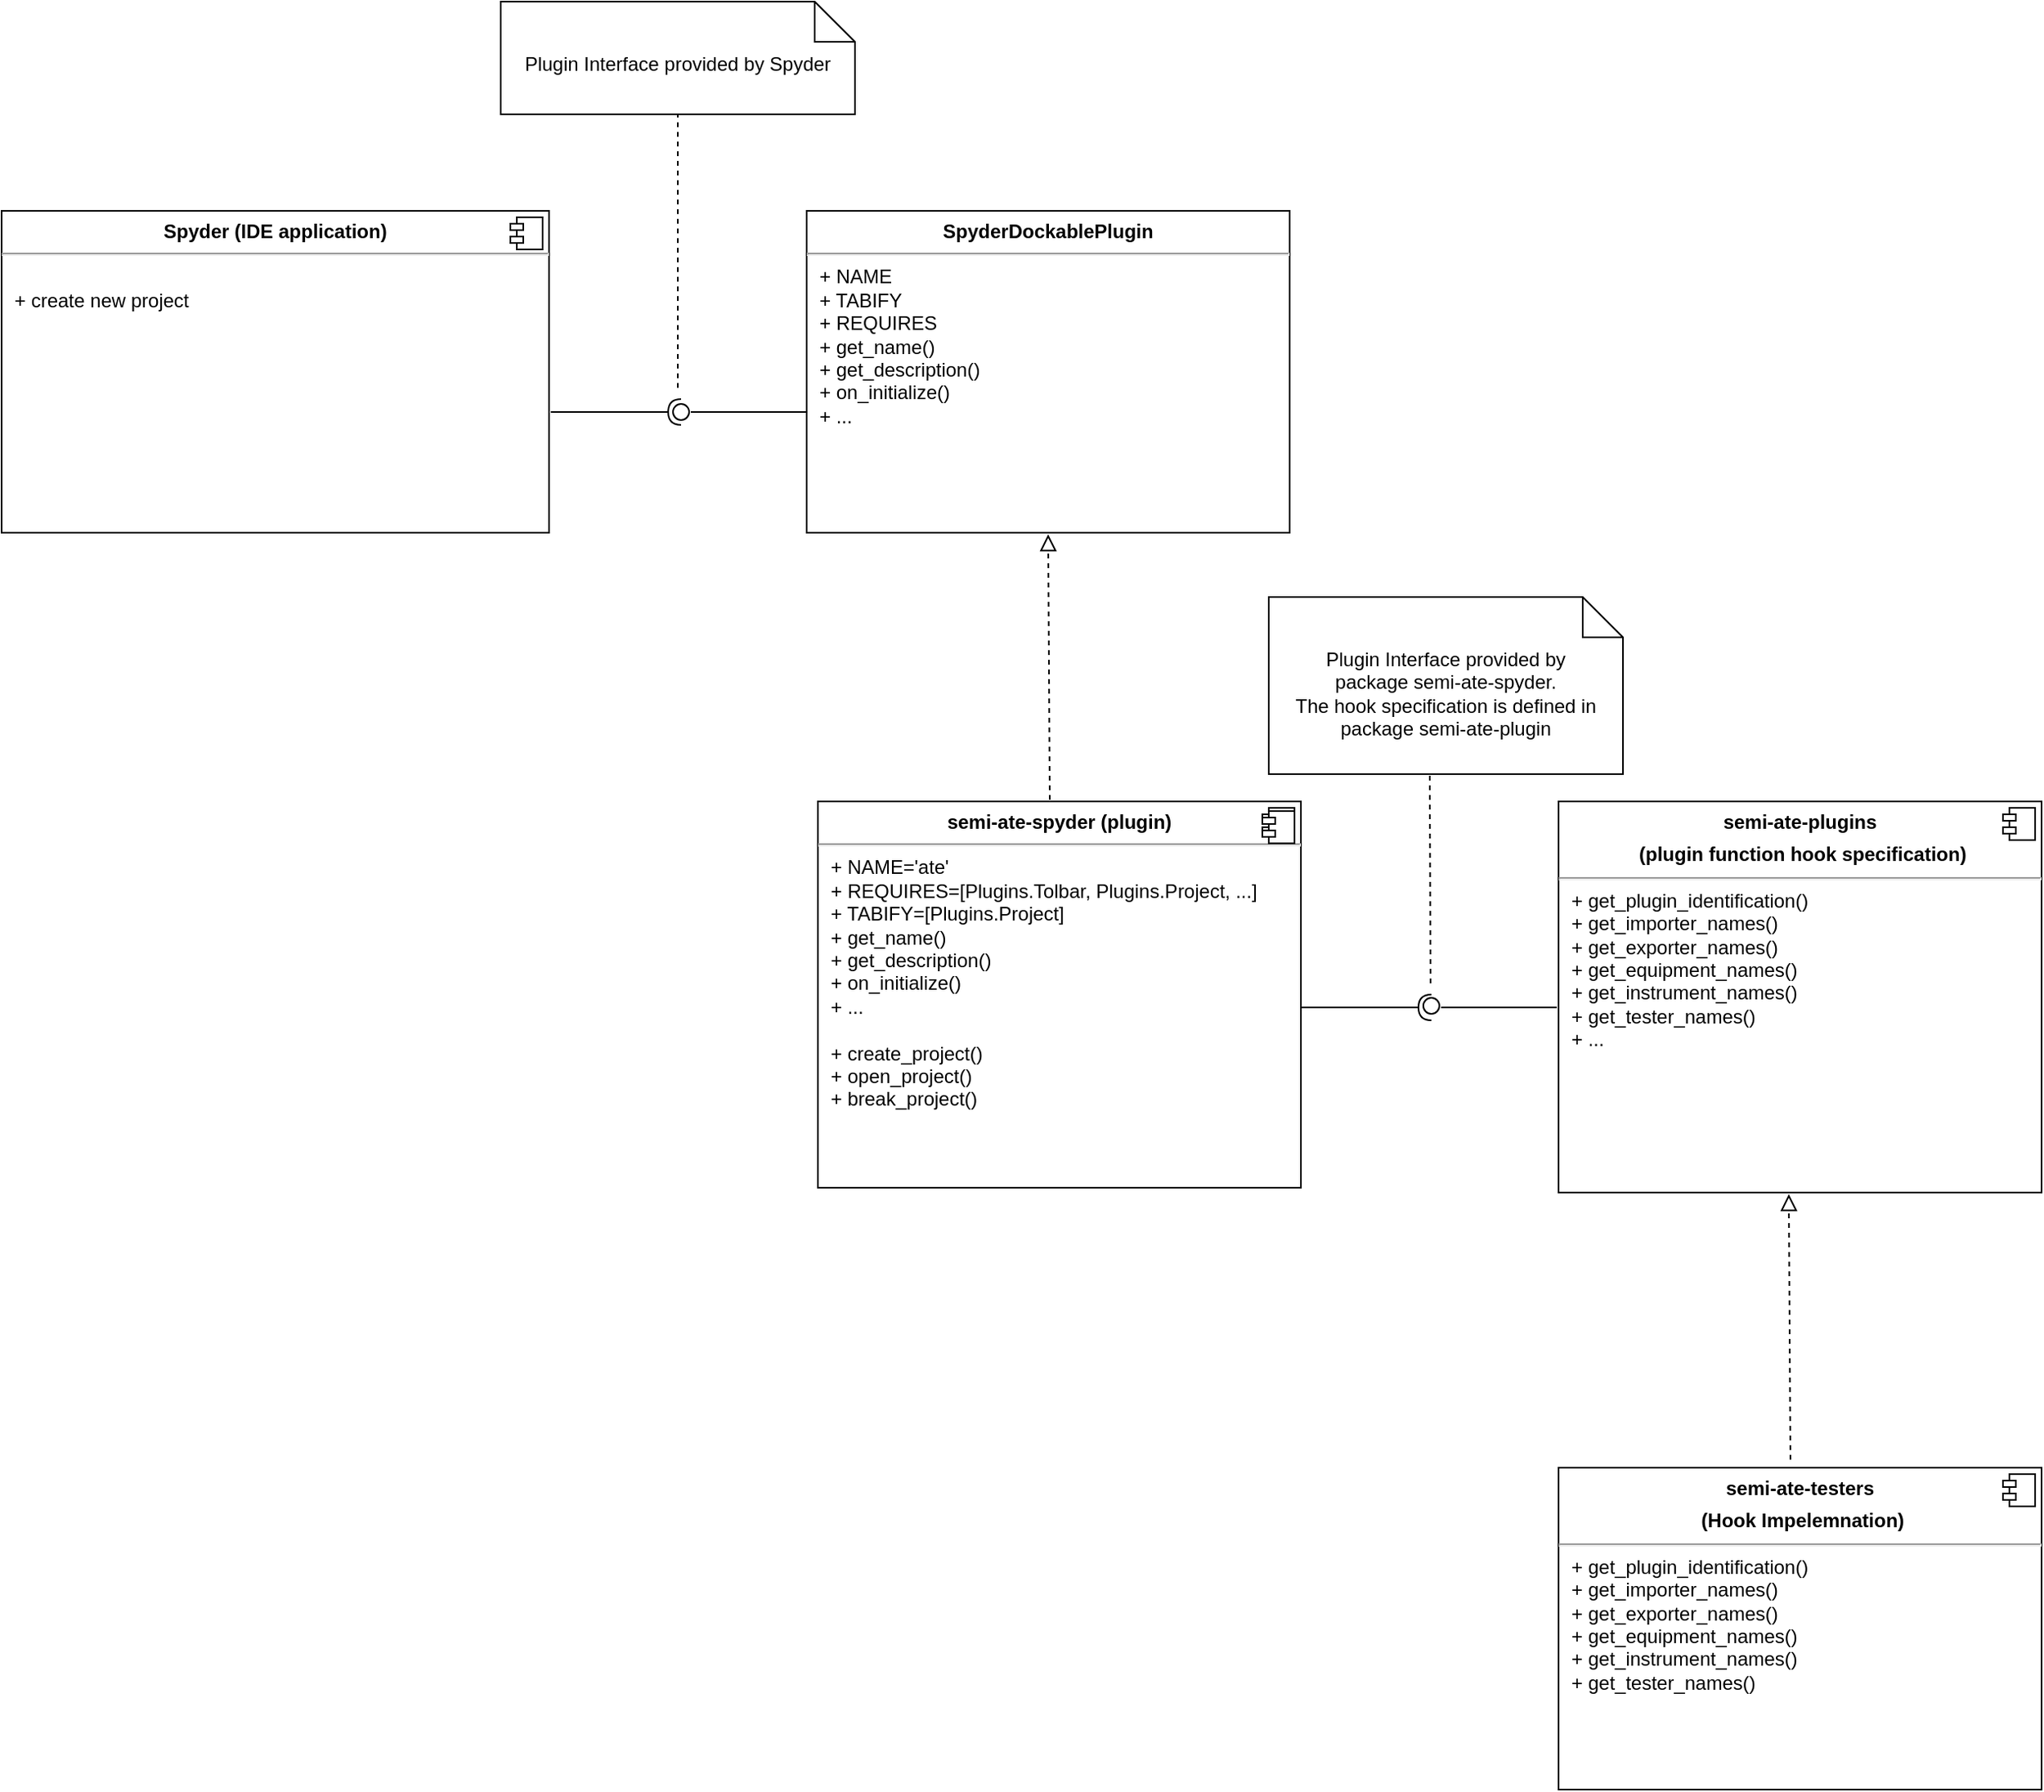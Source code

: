 <mxfile>
    <diagram id="J2rb81gVvuy95untpXkT" name="Page-1">
        <mxGraphModel dx="733" dy="642" grid="1" gridSize="10" guides="1" tooltips="1" connect="1" arrows="1" fold="1" page="1" pageScale="1" pageWidth="827" pageHeight="1169" math="0" shadow="0">
            <root>
                <mxCell id="0"/>
                <mxCell id="1" parent="0"/>
                <mxCell id="6" value="&lt;p style=&quot;margin: 0px ; margin-top: 6px ; text-align: center&quot;&gt;&lt;b&gt;Spyder (IDE application)&lt;/b&gt;&lt;/p&gt;&lt;hr&gt;&lt;p style=&quot;margin: 0px ; margin-left: 8px&quot;&gt;&lt;br&gt;&lt;/p&gt;&lt;p style=&quot;margin: 0px ; margin-left: 8px&quot;&gt;+ create new project&lt;/p&gt;&lt;p style=&quot;margin: 0px ; margin-left: 8px&quot;&gt;&lt;br&gt;&lt;/p&gt;" style="align=left;overflow=fill;html=1;dropTarget=0;" parent="1" vertex="1">
                    <mxGeometry x="20" y="160" width="340" height="200" as="geometry"/>
                </mxCell>
                <mxCell id="7" value="" style="shape=component;jettyWidth=8;jettyHeight=4;" parent="6" vertex="1">
                    <mxGeometry x="1" width="20" height="20" relative="1" as="geometry">
                        <mxPoint x="-24" y="4" as="offset"/>
                    </mxGeometry>
                </mxCell>
                <mxCell id="12" value="&lt;p style=&quot;margin: 0px ; margin-top: 6px ; text-align: center&quot;&gt;&lt;b&gt;semi-ate-spyder (plugin)&lt;/b&gt;&lt;/p&gt;&lt;hr&gt;&lt;p style=&quot;margin: 0px ; margin-left: 8px&quot;&gt;&lt;span&gt;+ NAME='ate'&lt;/span&gt;&lt;/p&gt;&lt;p style=&quot;margin: 0px ; margin-left: 8px&quot;&gt;&lt;span&gt;+ REQUIRES=[Plugins.Tolbar, Plugins.Project, ...]&lt;/span&gt;&lt;/p&gt;&lt;p style=&quot;margin: 0px ; margin-left: 8px&quot;&gt;&lt;span&gt;+ TABIFY=[Plugins.Project]&lt;/span&gt;&lt;/p&gt;&lt;p style=&quot;margin: 0px ; margin-left: 8px&quot;&gt;&lt;span&gt;+&amp;nbsp;&lt;/span&gt;&lt;span&gt;get_name()&lt;/span&gt;&lt;/p&gt;&lt;p style=&quot;margin: 0px 0px 0px 8px&quot;&gt;+ get_description()&lt;/p&gt;&lt;p style=&quot;margin: 0px 0px 0px 8px&quot;&gt;+ on_initialize()&lt;/p&gt;&lt;p style=&quot;margin: 0px 0px 0px 8px&quot;&gt;+ ...&lt;/p&gt;&lt;p style=&quot;margin: 0px ; margin-left: 8px&quot;&gt;&lt;span&gt;&lt;br&gt;&lt;/span&gt;&lt;/p&gt;&lt;p style=&quot;margin: 0px ; margin-left: 8px&quot;&gt;&lt;span&gt;+ create_project()&lt;br&gt;&lt;/span&gt;&lt;/p&gt;&lt;p style=&quot;margin: 0px ; margin-left: 8px&quot;&gt;&lt;span&gt;+ open_project()&lt;/span&gt;&lt;/p&gt;&lt;p style=&quot;margin: 0px ; margin-left: 8px&quot;&gt;&lt;span&gt;+ break_project()&lt;/span&gt;&lt;/p&gt;" style="align=left;overflow=fill;html=1;dropTarget=0;" parent="1" vertex="1">
                    <mxGeometry x="527" y="527" width="300" height="240" as="geometry"/>
                </mxCell>
                <mxCell id="13" value="" style="shape=component;jettyWidth=8;jettyHeight=4;" parent="12" vertex="1">
                    <mxGeometry x="1" width="20" height="20" relative="1" as="geometry">
                        <mxPoint x="-24" y="4" as="offset"/>
                    </mxGeometry>
                </mxCell>
                <mxCell id="14" value="" style="rounded=0;orthogonalLoop=1;jettySize=auto;html=1;endArrow=none;endFill=0;sketch=0;sourcePerimeterSpacing=0;targetPerimeterSpacing=0;" parent="1" edge="1">
                    <mxGeometry relative="1" as="geometry">
                        <mxPoint x="520" y="285" as="sourcePoint"/>
                        <mxPoint x="448.0" y="285.05" as="targetPoint"/>
                    </mxGeometry>
                </mxCell>
                <mxCell id="15" value="" style="rounded=0;orthogonalLoop=1;jettySize=auto;html=1;endArrow=halfCircle;endFill=0;endSize=6;strokeWidth=1;sketch=0;exitX=1.003;exitY=0.625;exitDx=0;exitDy=0;exitPerimeter=0;" parent="1" source="6" edge="1">
                    <mxGeometry relative="1" as="geometry">
                        <mxPoint x="388" y="285" as="sourcePoint"/>
                        <mxPoint x="442" y="285" as="targetPoint"/>
                    </mxGeometry>
                </mxCell>
                <mxCell id="16" value="" style="ellipse;whiteSpace=wrap;html=1;align=center;aspect=fixed;resizable=0;points=[];outlineConnect=0;sketch=0;" parent="1" vertex="1">
                    <mxGeometry x="437" y="280" width="10" height="10" as="geometry"/>
                </mxCell>
                <mxCell id="23" value="Plugin Interface provided by Spyder" style="shape=note2;boundedLbl=1;whiteSpace=wrap;html=1;size=25;verticalAlign=top;align=center;" parent="1" vertex="1">
                    <mxGeometry x="330" y="30" width="220" height="70" as="geometry"/>
                </mxCell>
                <mxCell id="24" value="" style="endArrow=none;dashed=1;html=1;entryX=0.5;entryY=1;entryDx=0;entryDy=0;entryPerimeter=0;" parent="1" target="23" edge="1">
                    <mxGeometry width="50" height="50" relative="1" as="geometry">
                        <mxPoint x="440" y="270" as="sourcePoint"/>
                        <mxPoint x="570" y="330" as="targetPoint"/>
                    </mxGeometry>
                </mxCell>
                <mxCell id="25" value="" style="rounded=0;orthogonalLoop=1;jettySize=auto;html=1;endArrow=none;endFill=0;sketch=0;sourcePerimeterSpacing=0;targetPerimeterSpacing=0;" parent="1" edge="1">
                    <mxGeometry relative="1" as="geometry">
                        <mxPoint x="985.98" y="655" as="sourcePoint"/>
                        <mxPoint x="913.98" y="655.05" as="targetPoint"/>
                    </mxGeometry>
                </mxCell>
                <mxCell id="26" value="" style="rounded=0;orthogonalLoop=1;jettySize=auto;html=1;endArrow=halfCircle;endFill=0;endSize=6;strokeWidth=1;sketch=0;exitX=1.003;exitY=0.625;exitDx=0;exitDy=0;exitPerimeter=0;" parent="1" edge="1">
                    <mxGeometry relative="1" as="geometry">
                        <mxPoint x="827" y="655" as="sourcePoint"/>
                        <mxPoint x="907.98" y="655" as="targetPoint"/>
                    </mxGeometry>
                </mxCell>
                <mxCell id="27" value="" style="ellipse;whiteSpace=wrap;html=1;align=center;aspect=fixed;resizable=0;points=[];outlineConnect=0;sketch=0;" parent="1" vertex="1">
                    <mxGeometry x="902.98" y="649" width="10" height="10" as="geometry"/>
                </mxCell>
                <mxCell id="28" value="Plugin Interface provided by &lt;br&gt;package semi-ate-spyder.&lt;br&gt;The hook specification is defined in package semi-ate-plugin" style="shape=note2;boundedLbl=1;whiteSpace=wrap;html=1;size=25;verticalAlign=top;align=center;" parent="1" vertex="1">
                    <mxGeometry x="807" y="400" width="220" height="110" as="geometry"/>
                </mxCell>
                <mxCell id="29" value="" style="endArrow=none;dashed=1;html=1;" parent="1" edge="1">
                    <mxGeometry width="50" height="50" relative="1" as="geometry">
                        <mxPoint x="907.48" y="640" as="sourcePoint"/>
                        <mxPoint x="907" y="510" as="targetPoint"/>
                    </mxGeometry>
                </mxCell>
                <mxCell id="30" value="&lt;p style=&quot;margin: 0px ; margin-top: 6px ; text-align: center&quot;&gt;&lt;b&gt;semi-ate-testers&lt;/b&gt;&lt;/p&gt;&lt;p style=&quot;margin: 0px ; margin-top: 6px ; text-align: center&quot;&gt;&lt;b&gt;&amp;nbsp;(Hook Impelemnation)&lt;/b&gt;&lt;/p&gt;&lt;hr&gt;&lt;p style=&quot;margin: 0px 0px 0px 8px&quot;&gt;+ get_plugin_identification()&lt;/p&gt;&lt;p style=&quot;margin: 0px 0px 0px 8px&quot;&gt;+ get_importer_names()&lt;/p&gt;&lt;p style=&quot;margin: 0px 0px 0px 8px&quot;&gt;+ get_exporter_names()&lt;/p&gt;&lt;p style=&quot;margin: 0px 0px 0px 8px&quot;&gt;+ get_equipment_names()&lt;/p&gt;&lt;p style=&quot;margin: 0px 0px 0px 8px&quot;&gt;+ get_instrument_names()&lt;/p&gt;&lt;p style=&quot;margin: 0px 0px 0px 8px&quot;&gt;+ get_tester_names()&lt;/p&gt;" style="align=left;overflow=fill;html=1;dropTarget=0;" parent="1" vertex="1">
                    <mxGeometry x="987" y="941" width="300" height="200" as="geometry"/>
                </mxCell>
                <mxCell id="31" value="" style="shape=component;jettyWidth=8;jettyHeight=4;" parent="30" vertex="1">
                    <mxGeometry x="1" width="20" height="20" relative="1" as="geometry">
                        <mxPoint x="-24" y="4" as="offset"/>
                    </mxGeometry>
                </mxCell>
                <mxCell id="32" value="&lt;p style=&quot;margin: 0px ; margin-top: 6px ; text-align: center&quot;&gt;&lt;b&gt;SpyderDockablePlugin&lt;/b&gt;&lt;br&gt;&lt;/p&gt;&lt;hr&gt;&lt;p style=&quot;margin: 0px ; margin-left: 8px&quot;&gt;+ NAME&lt;/p&gt;&lt;p style=&quot;margin: 0px ; margin-left: 8px&quot;&gt;+ TABIFY&lt;/p&gt;&lt;p style=&quot;margin: 0px ; margin-left: 8px&quot;&gt;+ REQUIRES&lt;/p&gt;&lt;p style=&quot;margin: 0px ; margin-left: 8px&quot;&gt;+ get_name()&lt;/p&gt;&lt;p style=&quot;margin: 0px ; margin-left: 8px&quot;&gt;+ get_description()&lt;/p&gt;&lt;p style=&quot;margin: 0px ; margin-left: 8px&quot;&gt;+ on_initialize()&lt;/p&gt;&lt;p style=&quot;margin: 0px ; margin-left: 8px&quot;&gt;+ ...&lt;/p&gt;" style="align=left;overflow=fill;html=1;dropTarget=0;" parent="1" vertex="1">
                    <mxGeometry x="520" y="160" width="300" height="200" as="geometry"/>
                </mxCell>
                <mxCell id="33" value="" style="shape=component;jettyWidth=8;jettyHeight=4;" parent="32" vertex="1">
                    <mxGeometry x="1" width="20" height="20" relative="1" as="geometry">
                        <mxPoint x="-17" y="373" as="offset"/>
                    </mxGeometry>
                </mxCell>
                <mxCell id="34" value="" style="endArrow=block;startArrow=none;endFill=0;startFill=0;endSize=8;html=1;verticalAlign=bottom;dashed=1;labelBackgroundColor=none;exitX=0.48;exitY=-0.004;exitDx=0;exitDy=0;exitPerimeter=0;" parent="1" source="12" edge="1">
                    <mxGeometry width="160" relative="1" as="geometry">
                        <mxPoint x="673" y="510" as="sourcePoint"/>
                        <mxPoint x="670" y="361" as="targetPoint"/>
                    </mxGeometry>
                </mxCell>
                <mxCell id="40" value="&lt;p style=&quot;margin: 0px ; margin-top: 6px ; text-align: center&quot;&gt;&lt;b&gt;semi-ate-plugins&lt;/b&gt;&lt;/p&gt;&lt;p style=&quot;margin: 0px ; margin-top: 6px ; text-align: center&quot;&gt;&lt;b&gt;&amp;nbsp;(plugin function hook specification)&lt;/b&gt;&lt;/p&gt;&lt;hr&gt;&lt;p style=&quot;margin: 0px ; margin-left: 8px&quot;&gt;+ get_plugin_identification()&lt;/p&gt;&lt;p style=&quot;margin: 0px ; margin-left: 8px&quot;&gt;+ get_importer_names()&lt;/p&gt;&lt;p style=&quot;margin: 0px ; margin-left: 8px&quot;&gt;+ get_exporter_names()&lt;/p&gt;&lt;p style=&quot;margin: 0px ; margin-left: 8px&quot;&gt;+ get_equipment_names()&lt;/p&gt;&lt;p style=&quot;margin: 0px ; margin-left: 8px&quot;&gt;+ get_instrument_names()&lt;/p&gt;&lt;p style=&quot;margin: 0px ; margin-left: 8px&quot;&gt;+ get_tester_names()&lt;/p&gt;&lt;p style=&quot;margin: 0px ; margin-left: 8px&quot;&gt;+ ...&lt;/p&gt;" style="align=left;overflow=fill;html=1;dropTarget=0;" parent="1" vertex="1">
                    <mxGeometry x="987" y="527" width="300" height="243" as="geometry"/>
                </mxCell>
                <mxCell id="41" value="" style="shape=component;jettyWidth=8;jettyHeight=4;" parent="40" vertex="1">
                    <mxGeometry x="1" width="20" height="20" relative="1" as="geometry">
                        <mxPoint x="-24" y="4" as="offset"/>
                    </mxGeometry>
                </mxCell>
                <mxCell id="42" value="" style="endArrow=block;startArrow=none;endFill=0;startFill=0;endSize=8;html=1;verticalAlign=bottom;dashed=1;labelBackgroundColor=none;exitX=0.48;exitY=-0.004;exitDx=0;exitDy=0;exitPerimeter=0;" edge="1" parent="1">
                    <mxGeometry width="160" relative="1" as="geometry">
                        <mxPoint x="1131.0" y="936.04" as="sourcePoint"/>
                        <mxPoint x="1130" y="771" as="targetPoint"/>
                    </mxGeometry>
                </mxCell>
            </root>
        </mxGraphModel>
    </diagram>
</mxfile>
